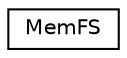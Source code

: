 digraph "Graphical Class Hierarchy"
{
 // LATEX_PDF_SIZE
  edge [fontname="Helvetica",fontsize="10",labelfontname="Helvetica",labelfontsize="10"];
  node [fontname="Helvetica",fontsize="10",shape=record];
  rankdir="LR";
  Node0 [label="MemFS",height=0.2,width=0.4,color="black", fillcolor="white", style="filled",URL="$db/d1b/sqlite3_8c.html#dc/da8/structMemFS",tooltip=" "];
}
